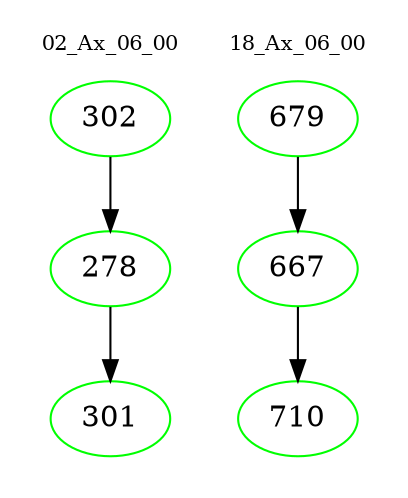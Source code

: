 digraph{
subgraph cluster_0 {
color = white
label = "02_Ax_06_00";
fontsize=10;
T0_302 [label="302", color="green"]
T0_302 -> T0_278 [color="black"]
T0_278 [label="278", color="green"]
T0_278 -> T0_301 [color="black"]
T0_301 [label="301", color="green"]
}
subgraph cluster_1 {
color = white
label = "18_Ax_06_00";
fontsize=10;
T1_679 [label="679", color="green"]
T1_679 -> T1_667 [color="black"]
T1_667 [label="667", color="green"]
T1_667 -> T1_710 [color="black"]
T1_710 [label="710", color="green"]
}
}
